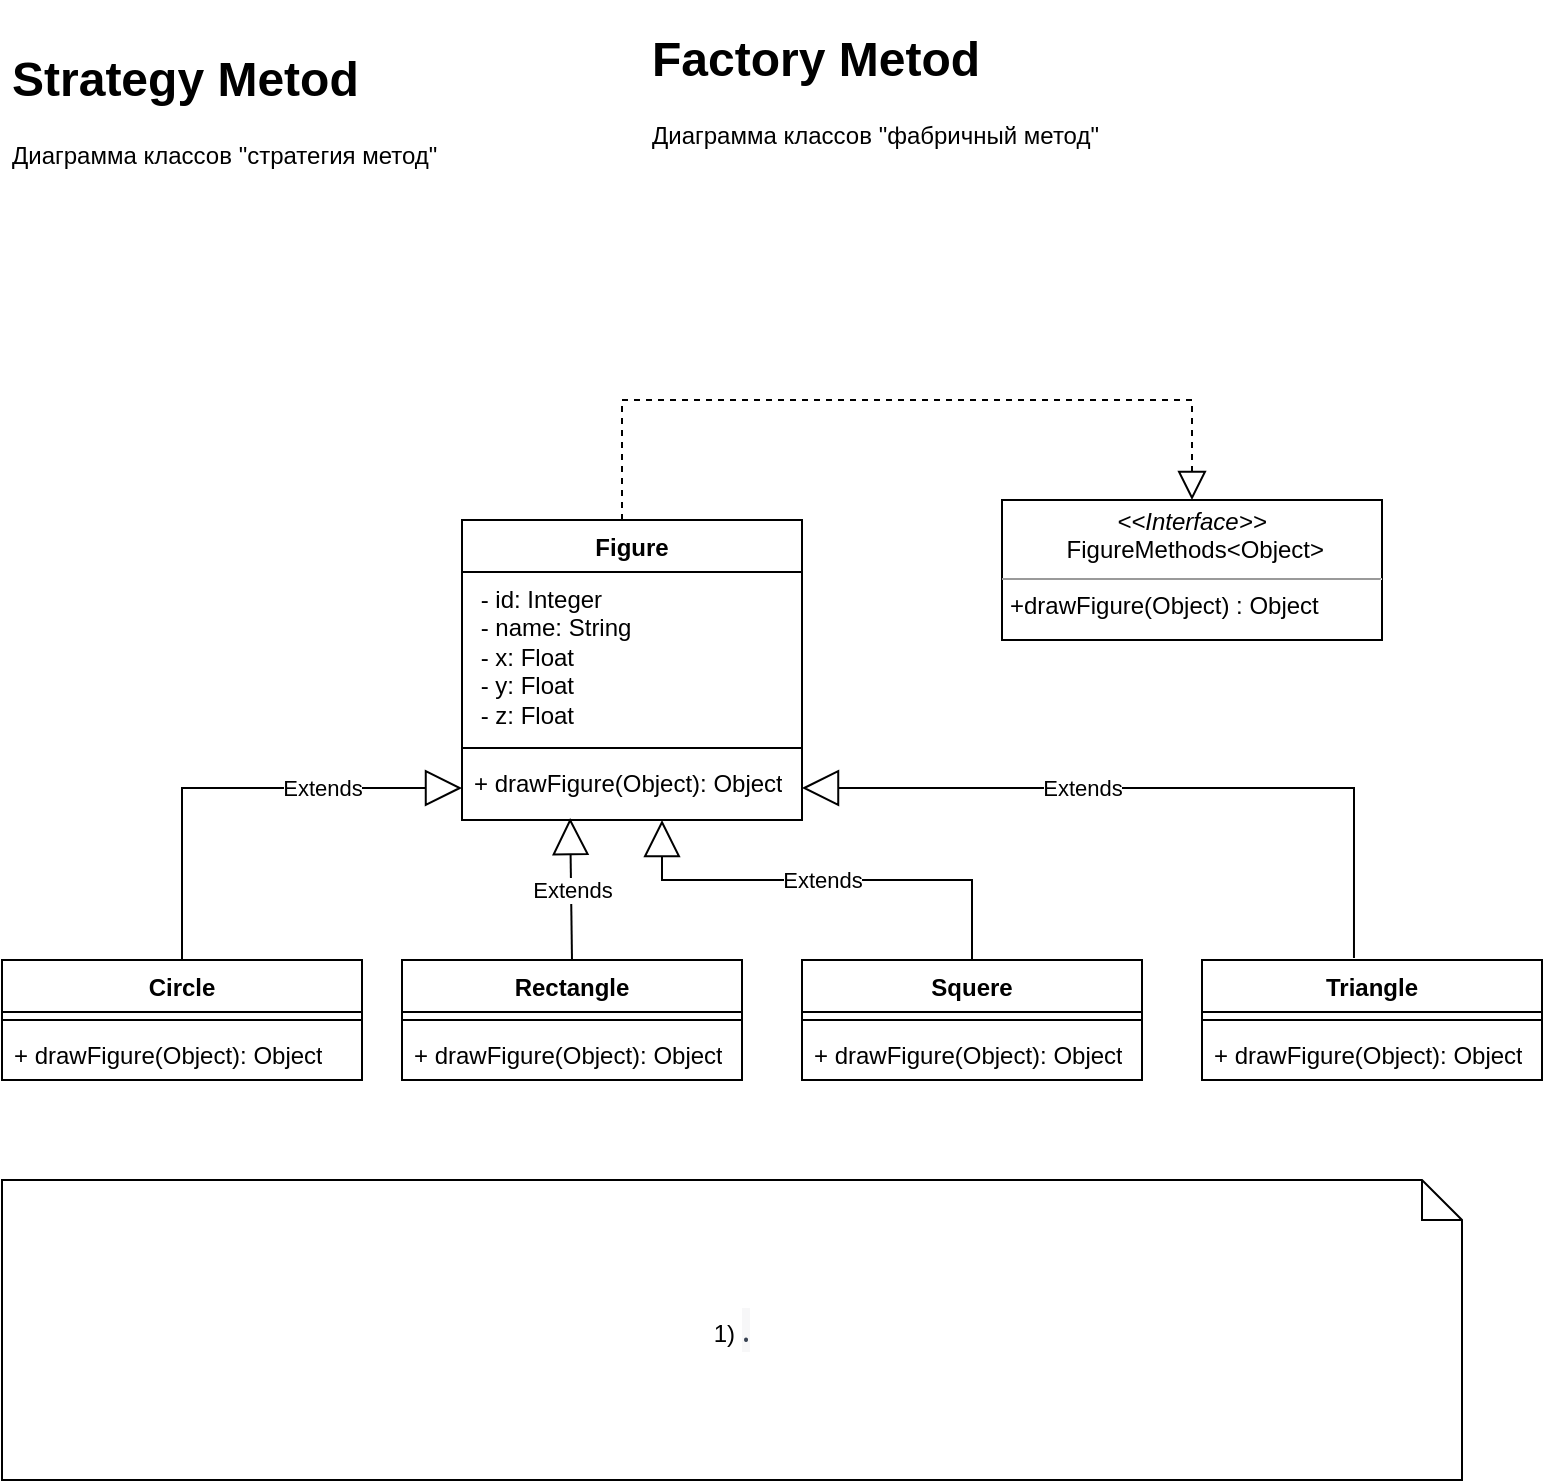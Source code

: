 <mxfile version="22.0.2" type="device">
  <diagram name="Страница — 1" id="LhJ2Qu4zbbkEQMre95_i">
    <mxGraphModel dx="1434" dy="844" grid="1" gridSize="10" guides="1" tooltips="1" connect="1" arrows="1" fold="1" page="1" pageScale="1" pageWidth="827" pageHeight="1169" math="0" shadow="0">
      <root>
        <mxCell id="0" />
        <mxCell id="1" parent="0" />
        <mxCell id="GiGRlhSEtICh5BgRpMTN-1" value="&lt;h1&gt;Strategy Metod&lt;/h1&gt;&lt;p&gt;Диаграмма классов &quot;стратегия метод&quot;&lt;/p&gt;" style="text;html=1;strokeColor=none;fillColor=none;spacing=5;spacingTop=-20;whiteSpace=wrap;overflow=hidden;rounded=0;" vertex="1" parent="1">
          <mxGeometry x="40" y="20" width="240" height="70" as="geometry" />
        </mxCell>
        <mxCell id="GiGRlhSEtICh5BgRpMTN-21" value="" style="endArrow=block;dashed=1;endFill=0;endSize=12;html=1;rounded=0;exitX=0.5;exitY=0;exitDx=0;exitDy=0;entryX=0.5;entryY=0;entryDx=0;entryDy=0;" edge="1" parent="1">
          <mxGeometry width="160" relative="1" as="geometry">
            <mxPoint x="350" y="260" as="sourcePoint" />
            <mxPoint x="635" y="250" as="targetPoint" />
            <Array as="points">
              <mxPoint x="350" y="200" />
              <mxPoint x="635" y="200" />
            </Array>
          </mxGeometry>
        </mxCell>
        <mxCell id="GiGRlhSEtICh5BgRpMTN-22" value="&lt;h1&gt;Factory Metod&lt;/h1&gt;&lt;p&gt;Диаграмма классов &quot;фабричный метод&quot;&lt;/p&gt;" style="text;html=1;strokeColor=none;fillColor=none;spacing=5;spacingTop=-20;whiteSpace=wrap;overflow=hidden;rounded=0;" vertex="1" parent="1">
          <mxGeometry x="360" y="10" width="240" height="70" as="geometry" />
        </mxCell>
        <mxCell id="GiGRlhSEtICh5BgRpMTN-23" value="Figure" style="swimlane;fontStyle=1;align=center;verticalAlign=top;childLayout=stackLayout;horizontal=1;startSize=26;horizontalStack=0;resizeParent=1;resizeParentMax=0;resizeLast=0;collapsible=1;marginBottom=0;whiteSpace=wrap;html=1;" vertex="1" parent="1">
          <mxGeometry x="270" y="260" width="170" height="150" as="geometry" />
        </mxCell>
        <mxCell id="GiGRlhSEtICh5BgRpMTN-24" value="&amp;nbsp;- id: Integer&amp;nbsp; &amp;nbsp; &amp;nbsp; &amp;nbsp; &amp;nbsp; &amp;nbsp; &amp;nbsp; &amp;nbsp; &amp;nbsp; &amp;nbsp; &amp;nbsp; &amp;nbsp; &amp;nbsp; &amp;nbsp; &amp;nbsp;- name: String&lt;br style=&quot;border-color: var(--border-color);&quot;&gt;&amp;nbsp;- x: Float&lt;br style=&quot;border-color: var(--border-color);&quot;&gt;&amp;nbsp;- y: Float&lt;br style=&quot;border-color: var(--border-color);&quot;&gt;&amp;nbsp;- z: Float" style="text;strokeColor=none;fillColor=none;align=left;verticalAlign=top;spacingLeft=4;spacingRight=4;overflow=hidden;rotatable=0;points=[[0,0.5],[1,0.5]];portConstraint=eastwest;whiteSpace=wrap;html=1;" vertex="1" parent="GiGRlhSEtICh5BgRpMTN-23">
          <mxGeometry y="26" width="170" height="84" as="geometry" />
        </mxCell>
        <mxCell id="GiGRlhSEtICh5BgRpMTN-25" value="" style="line;strokeWidth=1;fillColor=none;align=left;verticalAlign=middle;spacingTop=-1;spacingLeft=3;spacingRight=3;rotatable=0;labelPosition=right;points=[];portConstraint=eastwest;strokeColor=inherit;" vertex="1" parent="GiGRlhSEtICh5BgRpMTN-23">
          <mxGeometry y="110" width="170" height="8" as="geometry" />
        </mxCell>
        <mxCell id="GiGRlhSEtICh5BgRpMTN-26" value="+ drawFigure(Object): Object" style="text;strokeColor=none;fillColor=none;align=left;verticalAlign=top;spacingLeft=4;spacingRight=4;overflow=hidden;rotatable=0;points=[[0,0.5],[1,0.5]];portConstraint=eastwest;whiteSpace=wrap;html=1;" vertex="1" parent="GiGRlhSEtICh5BgRpMTN-23">
          <mxGeometry y="118" width="170" height="32" as="geometry" />
        </mxCell>
        <mxCell id="GiGRlhSEtICh5BgRpMTN-31" value="&lt;p style=&quot;margin:0px;margin-top:4px;text-align:center;&quot;&gt;&lt;i&gt;&amp;lt;&amp;lt;Interface&amp;gt;&amp;gt;&lt;/i&gt;&lt;br&gt;&amp;nbsp;FigureMethods&amp;lt;Object&amp;gt;&lt;br&gt;&lt;/p&gt;&lt;hr size=&quot;1&quot;&gt;&lt;p style=&quot;margin:0px;margin-left:4px;&quot;&gt;&lt;/p&gt;&lt;p style=&quot;margin:0px;margin-left:4px;&quot;&gt;+drawFigure(Object) : Object&lt;br&gt;&lt;br&gt;&lt;/p&gt;" style="verticalAlign=top;align=left;overflow=fill;fontSize=12;fontFamily=Helvetica;html=1;whiteSpace=wrap;" vertex="1" parent="1">
          <mxGeometry x="540" y="250" width="190" height="70" as="geometry" />
        </mxCell>
        <mxCell id="GiGRlhSEtICh5BgRpMTN-33" value="Circle" style="swimlane;fontStyle=1;align=center;verticalAlign=top;childLayout=stackLayout;horizontal=1;startSize=26;horizontalStack=0;resizeParent=1;resizeParentMax=0;resizeLast=0;collapsible=1;marginBottom=0;whiteSpace=wrap;html=1;" vertex="1" parent="1">
          <mxGeometry x="40" y="480" width="180" height="60" as="geometry" />
        </mxCell>
        <mxCell id="GiGRlhSEtICh5BgRpMTN-35" value="" style="line;strokeWidth=1;fillColor=none;align=left;verticalAlign=middle;spacingTop=-1;spacingLeft=3;spacingRight=3;rotatable=0;labelPosition=right;points=[];portConstraint=eastwest;strokeColor=inherit;" vertex="1" parent="GiGRlhSEtICh5BgRpMTN-33">
          <mxGeometry y="26" width="180" height="8" as="geometry" />
        </mxCell>
        <mxCell id="GiGRlhSEtICh5BgRpMTN-36" value="+ drawFigure(Object): Object" style="text;strokeColor=none;fillColor=none;align=left;verticalAlign=top;spacingLeft=4;spacingRight=4;overflow=hidden;rotatable=0;points=[[0,0.5],[1,0.5]];portConstraint=eastwest;whiteSpace=wrap;html=1;" vertex="1" parent="GiGRlhSEtICh5BgRpMTN-33">
          <mxGeometry y="34" width="180" height="26" as="geometry" />
        </mxCell>
        <mxCell id="GiGRlhSEtICh5BgRpMTN-37" value="Rectangle" style="swimlane;fontStyle=1;align=center;verticalAlign=top;childLayout=stackLayout;horizontal=1;startSize=26;horizontalStack=0;resizeParent=1;resizeParentMax=0;resizeLast=0;collapsible=1;marginBottom=0;whiteSpace=wrap;html=1;" vertex="1" parent="1">
          <mxGeometry x="240" y="480" width="170" height="60" as="geometry" />
        </mxCell>
        <mxCell id="GiGRlhSEtICh5BgRpMTN-39" value="" style="line;strokeWidth=1;fillColor=none;align=left;verticalAlign=middle;spacingTop=-1;spacingLeft=3;spacingRight=3;rotatable=0;labelPosition=right;points=[];portConstraint=eastwest;strokeColor=inherit;" vertex="1" parent="GiGRlhSEtICh5BgRpMTN-37">
          <mxGeometry y="26" width="170" height="8" as="geometry" />
        </mxCell>
        <mxCell id="GiGRlhSEtICh5BgRpMTN-40" value="+ drawFigure(Object): Object" style="text;strokeColor=none;fillColor=none;align=left;verticalAlign=top;spacingLeft=4;spacingRight=4;overflow=hidden;rotatable=0;points=[[0,0.5],[1,0.5]];portConstraint=eastwest;whiteSpace=wrap;html=1;" vertex="1" parent="GiGRlhSEtICh5BgRpMTN-37">
          <mxGeometry y="34" width="170" height="26" as="geometry" />
        </mxCell>
        <mxCell id="GiGRlhSEtICh5BgRpMTN-45" value="Squere" style="swimlane;fontStyle=1;align=center;verticalAlign=top;childLayout=stackLayout;horizontal=1;startSize=26;horizontalStack=0;resizeParent=1;resizeParentMax=0;resizeLast=0;collapsible=1;marginBottom=0;whiteSpace=wrap;html=1;" vertex="1" parent="1">
          <mxGeometry x="440" y="480" width="170" height="60" as="geometry" />
        </mxCell>
        <mxCell id="GiGRlhSEtICh5BgRpMTN-47" value="" style="line;strokeWidth=1;fillColor=none;align=left;verticalAlign=middle;spacingTop=-1;spacingLeft=3;spacingRight=3;rotatable=0;labelPosition=right;points=[];portConstraint=eastwest;strokeColor=inherit;" vertex="1" parent="GiGRlhSEtICh5BgRpMTN-45">
          <mxGeometry y="26" width="170" height="8" as="geometry" />
        </mxCell>
        <mxCell id="GiGRlhSEtICh5BgRpMTN-48" value="+ drawFigure(Object): Object" style="text;strokeColor=none;fillColor=none;align=left;verticalAlign=top;spacingLeft=4;spacingRight=4;overflow=hidden;rotatable=0;points=[[0,0.5],[1,0.5]];portConstraint=eastwest;whiteSpace=wrap;html=1;" vertex="1" parent="GiGRlhSEtICh5BgRpMTN-45">
          <mxGeometry y="34" width="170" height="26" as="geometry" />
        </mxCell>
        <mxCell id="GiGRlhSEtICh5BgRpMTN-49" value="Triangle" style="swimlane;fontStyle=1;align=center;verticalAlign=top;childLayout=stackLayout;horizontal=1;startSize=26;horizontalStack=0;resizeParent=1;resizeParentMax=0;resizeLast=0;collapsible=1;marginBottom=0;whiteSpace=wrap;html=1;" vertex="1" parent="1">
          <mxGeometry x="640" y="480" width="170" height="60" as="geometry" />
        </mxCell>
        <mxCell id="GiGRlhSEtICh5BgRpMTN-51" value="" style="line;strokeWidth=1;fillColor=none;align=left;verticalAlign=middle;spacingTop=-1;spacingLeft=3;spacingRight=3;rotatable=0;labelPosition=right;points=[];portConstraint=eastwest;strokeColor=inherit;" vertex="1" parent="GiGRlhSEtICh5BgRpMTN-49">
          <mxGeometry y="26" width="170" height="8" as="geometry" />
        </mxCell>
        <mxCell id="GiGRlhSEtICh5BgRpMTN-52" value="+ drawFigure(Object): Object" style="text;strokeColor=none;fillColor=none;align=left;verticalAlign=top;spacingLeft=4;spacingRight=4;overflow=hidden;rotatable=0;points=[[0,0.5],[1,0.5]];portConstraint=eastwest;whiteSpace=wrap;html=1;" vertex="1" parent="GiGRlhSEtICh5BgRpMTN-49">
          <mxGeometry y="34" width="170" height="26" as="geometry" />
        </mxCell>
        <mxCell id="GiGRlhSEtICh5BgRpMTN-53" value="Extends" style="endArrow=block;endSize=16;endFill=0;html=1;rounded=0;exitX=0.5;exitY=0;exitDx=0;exitDy=0;entryX=0;entryY=0.5;entryDx=0;entryDy=0;" edge="1" parent="1" source="GiGRlhSEtICh5BgRpMTN-33" target="GiGRlhSEtICh5BgRpMTN-26">
          <mxGeometry x="0.381" width="160" relative="1" as="geometry">
            <mxPoint x="320" y="440" as="sourcePoint" />
            <mxPoint x="480" y="440" as="targetPoint" />
            <Array as="points">
              <mxPoint x="130" y="394" />
            </Array>
            <mxPoint as="offset" />
          </mxGeometry>
        </mxCell>
        <mxCell id="GiGRlhSEtICh5BgRpMTN-55" value="Extends" style="endArrow=block;endSize=16;endFill=0;html=1;rounded=0;exitX=0.5;exitY=0;exitDx=0;exitDy=0;entryX=0.318;entryY=0.969;entryDx=0;entryDy=0;entryPerimeter=0;" edge="1" parent="1" source="GiGRlhSEtICh5BgRpMTN-37" target="GiGRlhSEtICh5BgRpMTN-26">
          <mxGeometry width="160" relative="1" as="geometry">
            <mxPoint x="320" y="440" as="sourcePoint" />
            <mxPoint x="480" y="440" as="targetPoint" />
          </mxGeometry>
        </mxCell>
        <mxCell id="GiGRlhSEtICh5BgRpMTN-56" value="Extends" style="endArrow=block;endSize=16;endFill=0;html=1;rounded=0;exitX=0.5;exitY=0;exitDx=0;exitDy=0;" edge="1" parent="1" source="GiGRlhSEtICh5BgRpMTN-45">
          <mxGeometry x="0.021" width="160" relative="1" as="geometry">
            <mxPoint x="470" y="430" as="sourcePoint" />
            <mxPoint x="370" y="410" as="targetPoint" />
            <Array as="points">
              <mxPoint x="525" y="440" />
              <mxPoint x="370" y="440" />
            </Array>
            <mxPoint as="offset" />
          </mxGeometry>
        </mxCell>
        <mxCell id="GiGRlhSEtICh5BgRpMTN-57" value="Extends" style="endArrow=block;endSize=16;endFill=0;html=1;rounded=0;exitX=0.447;exitY=-0.017;exitDx=0;exitDy=0;exitPerimeter=0;entryX=1;entryY=0.5;entryDx=0;entryDy=0;" edge="1" parent="1" source="GiGRlhSEtICh5BgRpMTN-49" target="GiGRlhSEtICh5BgRpMTN-26">
          <mxGeometry x="0.224" width="160" relative="1" as="geometry">
            <mxPoint x="645" y="440" as="sourcePoint" />
            <mxPoint x="805" y="440" as="targetPoint" />
            <Array as="points">
              <mxPoint x="716" y="394" />
            </Array>
            <mxPoint as="offset" />
          </mxGeometry>
        </mxCell>
        <mxCell id="GiGRlhSEtICh5BgRpMTN-58" value="1) &lt;span style=&quot;color: rgb(55, 65, 81); font-family: Söhne, ui-sans-serif, system-ui, -apple-system, &amp;quot;Segoe UI&amp;quot;, Roboto, Ubuntu, Cantarell, &amp;quot;Noto Sans&amp;quot;, sans-serif, &amp;quot;Helvetica Neue&amp;quot;, Arial, &amp;quot;Apple Color Emoji&amp;quot;, &amp;quot;Segoe UI Emoji&amp;quot;, &amp;quot;Segoe UI Symbol&amp;quot;, &amp;quot;Noto Color Emoji&amp;quot;; font-size: 16px; text-align: left; background-color: rgb(247, 247, 248);&quot;&gt;.&lt;/span&gt;" style="shape=note;size=20;whiteSpace=wrap;html=1;" vertex="1" parent="1">
          <mxGeometry x="40" y="590" width="730" height="150" as="geometry" />
        </mxCell>
      </root>
    </mxGraphModel>
  </diagram>
</mxfile>

